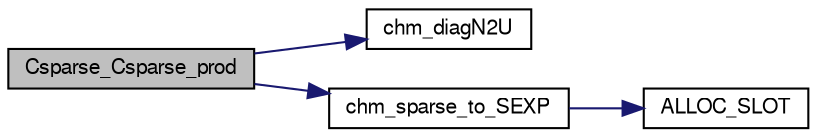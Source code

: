 digraph G
{
  edge [fontname="FreeSans",fontsize=10,labelfontname="FreeSans",labelfontsize=10];
  node [fontname="FreeSans",fontsize=10,shape=record];
  rankdir=LR;
  Node1 [label="Csparse_Csparse_prod",height=0.2,width=0.4,color="black", fillcolor="grey75", style="filled" fontcolor="black"];
  Node1 -> Node2 [color="midnightblue",fontsize=10,style="solid",fontname="FreeSans"];
  Node2 [label="chm_diagN2U",height=0.2,width=0.4,color="black", fillcolor="white", style="filled",URL="$chm__common_8c.html#713dd9a3d6095f9b55e453d18ca87d5a",tooltip="Drop the (unit) diagonal entries from a cholmod_sparse matrix."];
  Node1 -> Node3 [color="midnightblue",fontsize=10,style="solid",fontname="FreeSans"];
  Node3 [label="chm_sparse_to_SEXP",height=0.2,width=0.4,color="black", fillcolor="white", style="filled",URL="$chm__common_8c.html#7aa1a6e564c24a55b031b5c03b3313f4",tooltip="Copy the contents of a to an appropriate CsparseMatrix object and, optionally, free..."];
  Node3 -> Node4 [color="midnightblue",fontsize=10,style="solid",fontname="FreeSans"];
  Node4 [label="ALLOC_SLOT",height=0.2,width=0.4,color="black", fillcolor="white", style="filled",URL="$Mutils_8h.html#f7f59236ca18ab52131cf71f4a7b0786",tooltip="Allocate an SEXP of given type and length, assign it as slot nm in the object, and..."];
}
